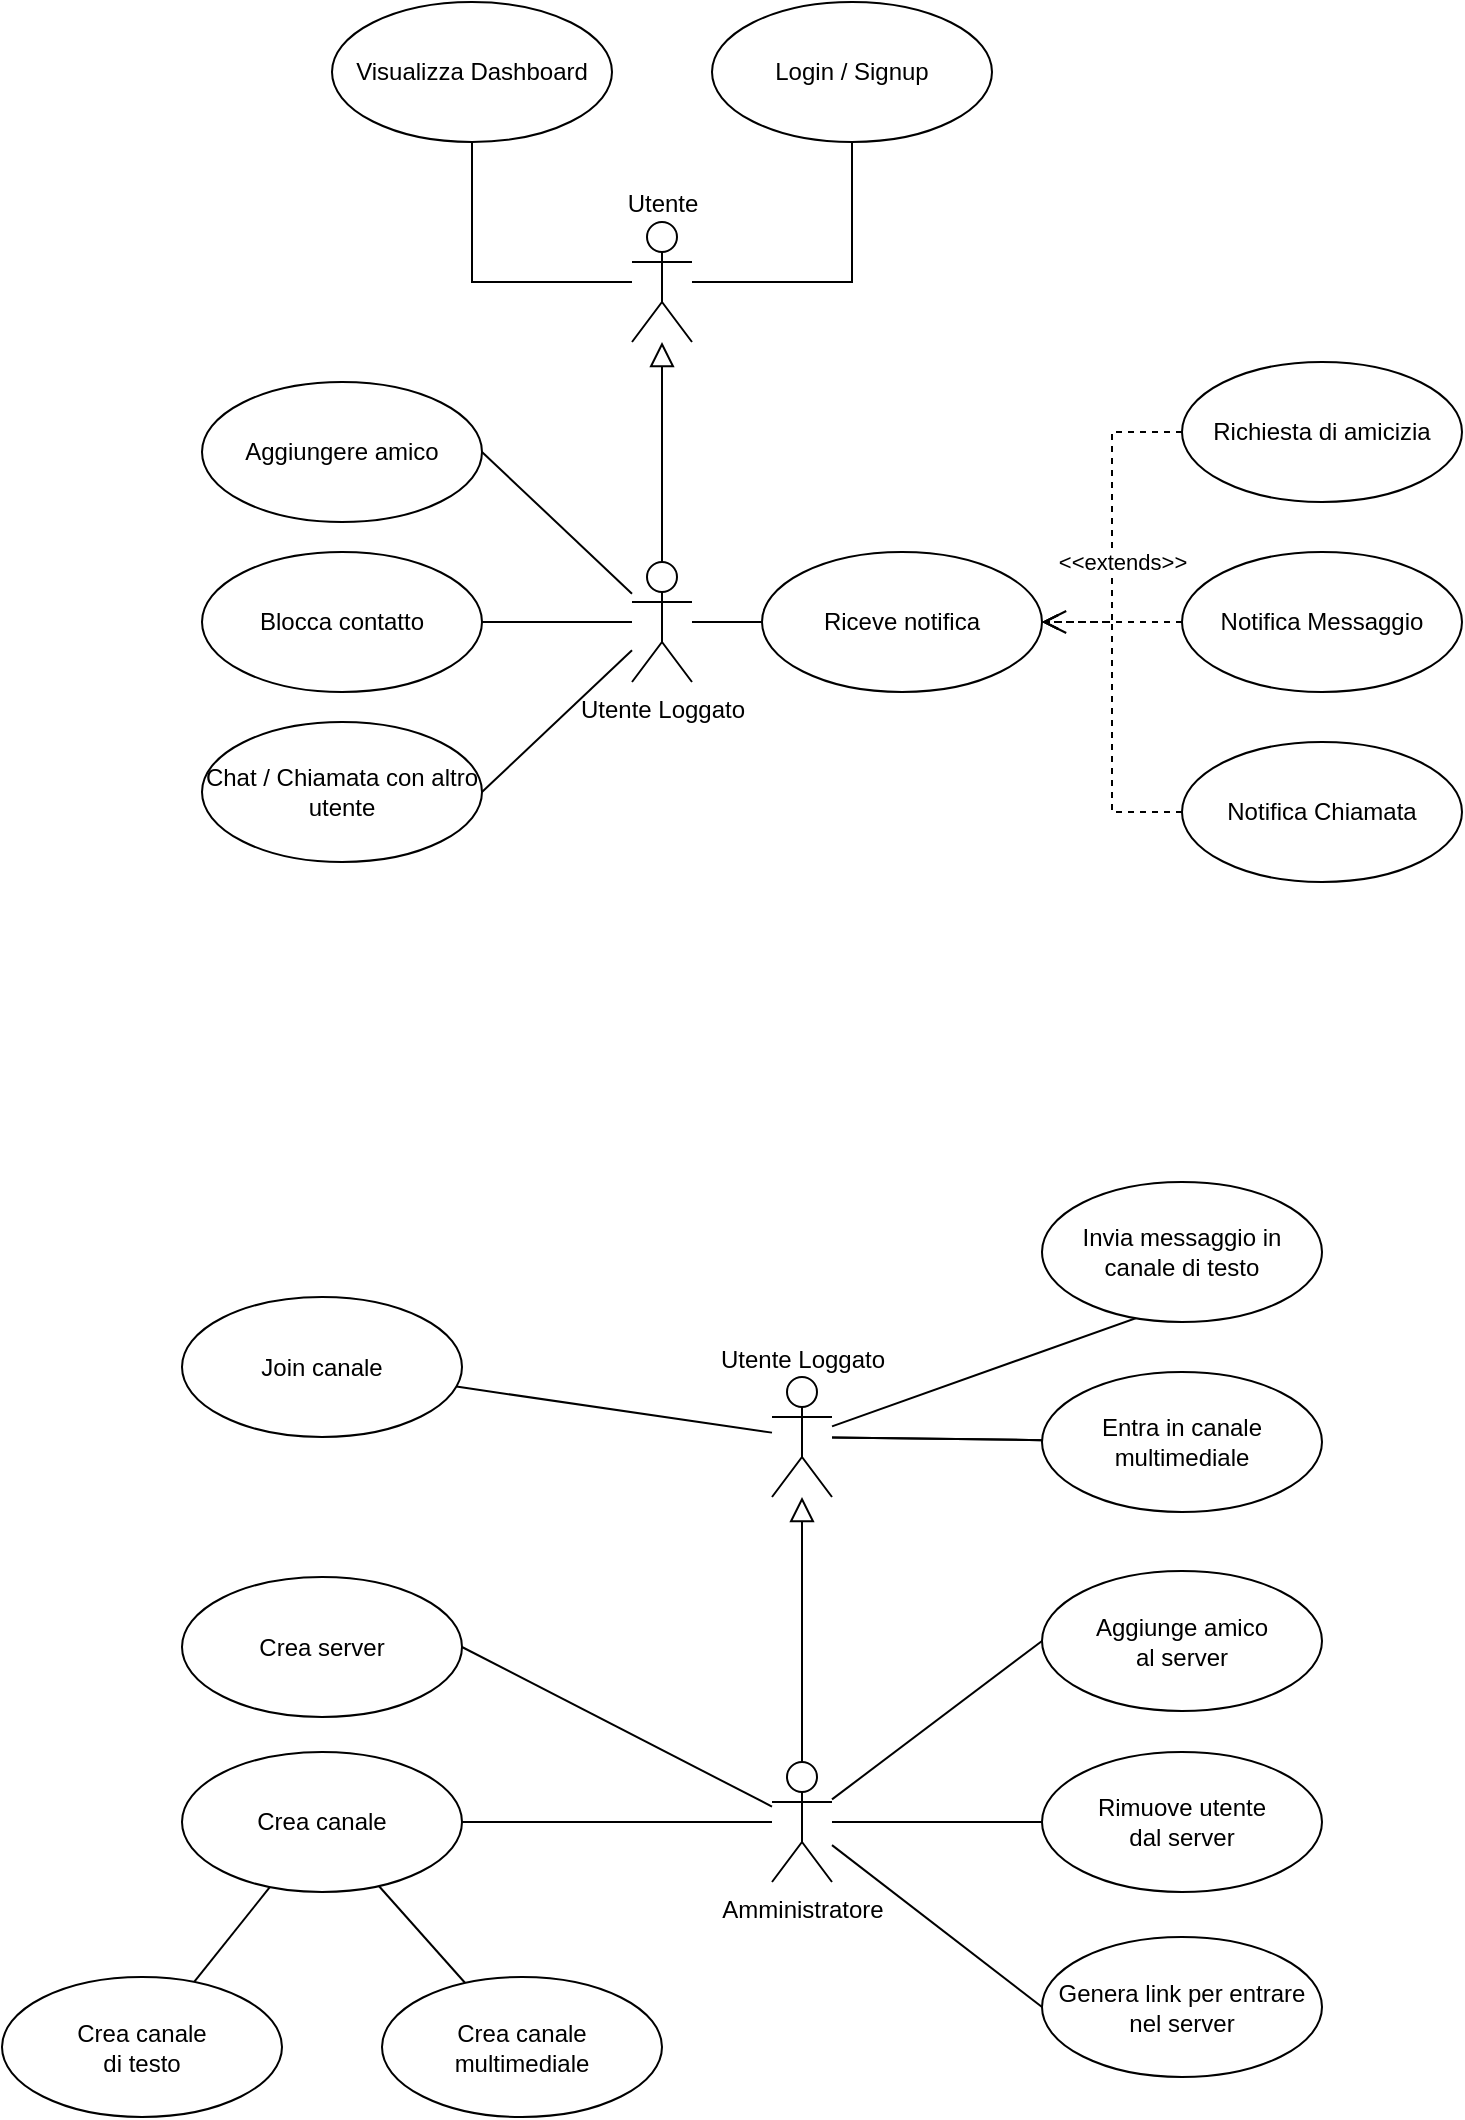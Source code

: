 <mxfile version="21.0.6" type="github">
  <diagram name="casi d&#39;uso" id="L522oNF_uNWGlUxBPbBV">
    <mxGraphModel dx="1270" dy="870" grid="1" gridSize="10" guides="1" tooltips="1" connect="1" arrows="1" fold="1" page="1" pageScale="1" pageWidth="1169" pageHeight="1654" math="0" shadow="0">
      <root>
        <mxCell id="0" />
        <mxCell id="1" parent="0" />
        <mxCell id="ZlrdZ9Rfqk7_zWv-UgOn-36" style="edgeStyle=orthogonalEdgeStyle;rounded=0;orthogonalLoop=1;jettySize=auto;html=1;strokeWidth=1;endArrow=block;endFill=0;endSize=10;" edge="1" parent="1" source="ZlrdZ9Rfqk7_zWv-UgOn-1" target="ZlrdZ9Rfqk7_zWv-UgOn-2">
          <mxGeometry relative="1" as="geometry" />
        </mxCell>
        <mxCell id="ZlrdZ9Rfqk7_zWv-UgOn-47" style="rounded=0;orthogonalLoop=1;jettySize=auto;html=1;entryX=1;entryY=0.5;entryDx=0;entryDy=0;startSize=10;endSize=10;endArrow=none;endFill=0;" edge="1" parent="1" source="ZlrdZ9Rfqk7_zWv-UgOn-1" target="ZlrdZ9Rfqk7_zWv-UgOn-17">
          <mxGeometry relative="1" as="geometry" />
        </mxCell>
        <mxCell id="ZlrdZ9Rfqk7_zWv-UgOn-48" style="rounded=0;orthogonalLoop=1;jettySize=auto;html=1;startSize=10;endSize=10;endArrow=none;endFill=0;" edge="1" parent="1" source="ZlrdZ9Rfqk7_zWv-UgOn-1" target="ZlrdZ9Rfqk7_zWv-UgOn-18">
          <mxGeometry relative="1" as="geometry" />
        </mxCell>
        <mxCell id="ZlrdZ9Rfqk7_zWv-UgOn-49" style="rounded=0;orthogonalLoop=1;jettySize=auto;html=1;entryX=1;entryY=0.5;entryDx=0;entryDy=0;startSize=10;endSize=10;endArrow=none;endFill=0;" edge="1" parent="1" source="ZlrdZ9Rfqk7_zWv-UgOn-1" target="ZlrdZ9Rfqk7_zWv-UgOn-19">
          <mxGeometry relative="1" as="geometry" />
        </mxCell>
        <mxCell id="ZlrdZ9Rfqk7_zWv-UgOn-50" style="edgeStyle=orthogonalEdgeStyle;rounded=0;orthogonalLoop=1;jettySize=auto;html=1;startSize=10;endSize=10;endArrow=none;endFill=0;" edge="1" parent="1" source="ZlrdZ9Rfqk7_zWv-UgOn-1" target="ZlrdZ9Rfqk7_zWv-UgOn-20">
          <mxGeometry relative="1" as="geometry" />
        </mxCell>
        <mxCell id="ZlrdZ9Rfqk7_zWv-UgOn-1" value="Utente Loggato" style="shape=umlActor;verticalLabelPosition=bottom;verticalAlign=top;html=1;outlineConnect=0;" vertex="1" parent="1">
          <mxGeometry x="475" y="350" width="30" height="60" as="geometry" />
        </mxCell>
        <mxCell id="ZlrdZ9Rfqk7_zWv-UgOn-11" style="edgeStyle=orthogonalEdgeStyle;rounded=0;orthogonalLoop=1;jettySize=auto;html=1;startSize=10;endSize=10;endArrow=none;endFill=0;" edge="1" parent="1" source="ZlrdZ9Rfqk7_zWv-UgOn-2" target="ZlrdZ9Rfqk7_zWv-UgOn-9">
          <mxGeometry relative="1" as="geometry" />
        </mxCell>
        <mxCell id="ZlrdZ9Rfqk7_zWv-UgOn-13" style="edgeStyle=orthogonalEdgeStyle;rounded=0;orthogonalLoop=1;jettySize=auto;html=1;entryX=0.5;entryY=1;entryDx=0;entryDy=0;startSize=10;endSize=10;endArrow=none;endFill=0;" edge="1" parent="1" source="ZlrdZ9Rfqk7_zWv-UgOn-2" target="ZlrdZ9Rfqk7_zWv-UgOn-8">
          <mxGeometry relative="1" as="geometry" />
        </mxCell>
        <mxCell id="ZlrdZ9Rfqk7_zWv-UgOn-8" value="Visualizza Dashboard" style="ellipse;whiteSpace=wrap;html=1;" vertex="1" parent="1">
          <mxGeometry x="325" y="70" width="140" height="70" as="geometry" />
        </mxCell>
        <mxCell id="ZlrdZ9Rfqk7_zWv-UgOn-9" value="Login / Signup" style="ellipse;whiteSpace=wrap;html=1;" vertex="1" parent="1">
          <mxGeometry x="515" y="70" width="140" height="70" as="geometry" />
        </mxCell>
        <mxCell id="ZlrdZ9Rfqk7_zWv-UgOn-2" value="Utente" style="shape=umlActor;verticalLabelPosition=top;verticalAlign=bottom;html=1;outlineConnect=0;horizontal=1;labelPosition=center;align=center;" vertex="1" parent="1">
          <mxGeometry x="475" y="180" width="30" height="60" as="geometry" />
        </mxCell>
        <mxCell id="ZlrdZ9Rfqk7_zWv-UgOn-17" value="Aggiungere amico" style="ellipse;whiteSpace=wrap;html=1;" vertex="1" parent="1">
          <mxGeometry x="260" y="260" width="140" height="70" as="geometry" />
        </mxCell>
        <mxCell id="ZlrdZ9Rfqk7_zWv-UgOn-18" value="Blocca contatto" style="ellipse;whiteSpace=wrap;html=1;" vertex="1" parent="1">
          <mxGeometry x="260" y="345" width="140" height="70" as="geometry" />
        </mxCell>
        <mxCell id="ZlrdZ9Rfqk7_zWv-UgOn-19" value="Chat / Chiamata con altro utente" style="ellipse;whiteSpace=wrap;html=1;" vertex="1" parent="1">
          <mxGeometry x="260" y="430" width="140" height="70" as="geometry" />
        </mxCell>
        <mxCell id="ZlrdZ9Rfqk7_zWv-UgOn-20" value="Riceve notifica" style="ellipse;whiteSpace=wrap;html=1;" vertex="1" parent="1">
          <mxGeometry x="540" y="345" width="140" height="70" as="geometry" />
        </mxCell>
        <mxCell id="ZlrdZ9Rfqk7_zWv-UgOn-66" style="edgeStyle=orthogonalEdgeStyle;rounded=0;orthogonalLoop=1;jettySize=auto;html=1;endArrow=open;endFill=0;dashed=1;endSize=10;" edge="1" parent="1" source="ZlrdZ9Rfqk7_zWv-UgOn-26" target="ZlrdZ9Rfqk7_zWv-UgOn-20">
          <mxGeometry relative="1" as="geometry" />
        </mxCell>
        <mxCell id="ZlrdZ9Rfqk7_zWv-UgOn-26" value="Notifica Messaggio" style="ellipse;whiteSpace=wrap;html=1;" vertex="1" parent="1">
          <mxGeometry x="750" y="345" width="140" height="70" as="geometry" />
        </mxCell>
        <mxCell id="ZlrdZ9Rfqk7_zWv-UgOn-68" style="edgeStyle=orthogonalEdgeStyle;rounded=0;orthogonalLoop=1;jettySize=auto;html=1;entryX=1;entryY=0.5;entryDx=0;entryDy=0;endArrow=open;endFill=0;dashed=1;" edge="1" parent="1" source="ZlrdZ9Rfqk7_zWv-UgOn-27" target="ZlrdZ9Rfqk7_zWv-UgOn-20">
          <mxGeometry relative="1" as="geometry" />
        </mxCell>
        <mxCell id="ZlrdZ9Rfqk7_zWv-UgOn-27" value="Notifica Chiamata" style="ellipse;whiteSpace=wrap;html=1;" vertex="1" parent="1">
          <mxGeometry x="750" y="440" width="140" height="70" as="geometry" />
        </mxCell>
        <mxCell id="ZlrdZ9Rfqk7_zWv-UgOn-67" style="edgeStyle=orthogonalEdgeStyle;rounded=0;orthogonalLoop=1;jettySize=auto;html=1;entryX=1;entryY=0.5;entryDx=0;entryDy=0;endArrow=open;endFill=0;dashed=1;" edge="1" parent="1" source="ZlrdZ9Rfqk7_zWv-UgOn-28" target="ZlrdZ9Rfqk7_zWv-UgOn-20">
          <mxGeometry relative="1" as="geometry" />
        </mxCell>
        <mxCell id="ZlrdZ9Rfqk7_zWv-UgOn-69" value="&amp;lt;&amp;lt;extends&amp;gt;&amp;gt;" style="edgeLabel;html=1;align=center;verticalAlign=middle;resizable=0;points=[];" vertex="1" connectable="0" parent="ZlrdZ9Rfqk7_zWv-UgOn-67">
          <mxGeometry x="0.624" y="-3" relative="1" as="geometry">
            <mxPoint x="9" y="-27" as="offset" />
          </mxGeometry>
        </mxCell>
        <mxCell id="ZlrdZ9Rfqk7_zWv-UgOn-28" value="Richiesta di amicizia" style="ellipse;whiteSpace=wrap;html=1;" vertex="1" parent="1">
          <mxGeometry x="750" y="250" width="140" height="70" as="geometry" />
        </mxCell>
        <mxCell id="ZlrdZ9Rfqk7_zWv-UgOn-54" style="edgeStyle=orthogonalEdgeStyle;rounded=0;orthogonalLoop=1;jettySize=auto;html=1;endArrow=block;endFill=0;endSize=10;" edge="1" parent="1" source="ZlrdZ9Rfqk7_zWv-UgOn-33" target="ZlrdZ9Rfqk7_zWv-UgOn-43">
          <mxGeometry relative="1" as="geometry" />
        </mxCell>
        <mxCell id="ZlrdZ9Rfqk7_zWv-UgOn-77" style="rounded=0;orthogonalLoop=1;jettySize=auto;html=1;endArrow=none;endFill=0;" edge="1" parent="1" source="ZlrdZ9Rfqk7_zWv-UgOn-33" target="ZlrdZ9Rfqk7_zWv-UgOn-57">
          <mxGeometry relative="1" as="geometry" />
        </mxCell>
        <mxCell id="ZlrdZ9Rfqk7_zWv-UgOn-80" style="rounded=0;orthogonalLoop=1;jettySize=auto;html=1;entryX=1;entryY=0.5;entryDx=0;entryDy=0;endArrow=none;endFill=0;" edge="1" parent="1" source="ZlrdZ9Rfqk7_zWv-UgOn-33" target="ZlrdZ9Rfqk7_zWv-UgOn-58">
          <mxGeometry relative="1" as="geometry" />
        </mxCell>
        <mxCell id="ZlrdZ9Rfqk7_zWv-UgOn-83" style="rounded=0;orthogonalLoop=1;jettySize=auto;html=1;entryX=0;entryY=0.5;entryDx=0;entryDy=0;endArrow=none;endFill=0;" edge="1" parent="1" source="ZlrdZ9Rfqk7_zWv-UgOn-33" target="ZlrdZ9Rfqk7_zWv-UgOn-40">
          <mxGeometry relative="1" as="geometry" />
        </mxCell>
        <mxCell id="ZlrdZ9Rfqk7_zWv-UgOn-84" style="rounded=0;orthogonalLoop=1;jettySize=auto;html=1;endArrow=none;endFill=0;" edge="1" parent="1" source="ZlrdZ9Rfqk7_zWv-UgOn-33" target="ZlrdZ9Rfqk7_zWv-UgOn-56">
          <mxGeometry relative="1" as="geometry" />
        </mxCell>
        <mxCell id="ZlrdZ9Rfqk7_zWv-UgOn-85" style="rounded=0;orthogonalLoop=1;jettySize=auto;html=1;entryX=0;entryY=0.5;entryDx=0;entryDy=0;endArrow=none;endFill=0;" edge="1" parent="1" source="ZlrdZ9Rfqk7_zWv-UgOn-33" target="ZlrdZ9Rfqk7_zWv-UgOn-70">
          <mxGeometry relative="1" as="geometry" />
        </mxCell>
        <mxCell id="ZlrdZ9Rfqk7_zWv-UgOn-33" value="Amministratore" style="shape=umlActor;verticalLabelPosition=bottom;verticalAlign=top;html=1;outlineConnect=0;horizontal=1;labelPosition=center;align=center;" vertex="1" parent="1">
          <mxGeometry x="545" y="950" width="30" height="60" as="geometry" />
        </mxCell>
        <mxCell id="ZlrdZ9Rfqk7_zWv-UgOn-40" value="Aggiunge amico&lt;br&gt;al server" style="ellipse;whiteSpace=wrap;html=1;" vertex="1" parent="1">
          <mxGeometry x="680" y="854.5" width="140" height="70" as="geometry" />
        </mxCell>
        <mxCell id="ZlrdZ9Rfqk7_zWv-UgOn-76" style="rounded=0;orthogonalLoop=1;jettySize=auto;html=1;endArrow=none;endFill=0;" edge="1" parent="1" source="ZlrdZ9Rfqk7_zWv-UgOn-43" target="ZlrdZ9Rfqk7_zWv-UgOn-74">
          <mxGeometry relative="1" as="geometry" />
        </mxCell>
        <mxCell id="ZlrdZ9Rfqk7_zWv-UgOn-82" style="rounded=0;orthogonalLoop=1;jettySize=auto;html=1;entryX=1;entryY=0.5;entryDx=0;entryDy=0;endArrow=none;endFill=0;" edge="1" parent="1" source="ZlrdZ9Rfqk7_zWv-UgOn-43" target="ZlrdZ9Rfqk7_zWv-UgOn-73">
          <mxGeometry relative="1" as="geometry" />
        </mxCell>
        <mxCell id="ZlrdZ9Rfqk7_zWv-UgOn-87" style="rounded=0;orthogonalLoop=1;jettySize=auto;html=1;endArrow=none;endFill=0;" edge="1" parent="1" source="ZlrdZ9Rfqk7_zWv-UgOn-43" target="ZlrdZ9Rfqk7_zWv-UgOn-86">
          <mxGeometry relative="1" as="geometry" />
        </mxCell>
        <mxCell id="ZlrdZ9Rfqk7_zWv-UgOn-43" value="Utente Loggato" style="shape=umlActor;verticalLabelPosition=top;verticalAlign=bottom;html=1;outlineConnect=0;labelPosition=center;align=center;" vertex="1" parent="1">
          <mxGeometry x="545" y="757.5" width="30" height="60" as="geometry" />
        </mxCell>
        <mxCell id="ZlrdZ9Rfqk7_zWv-UgOn-56" value="Rimuove utente&lt;br&gt;dal server" style="ellipse;whiteSpace=wrap;html=1;" vertex="1" parent="1">
          <mxGeometry x="680" y="945" width="140" height="70" as="geometry" />
        </mxCell>
        <mxCell id="ZlrdZ9Rfqk7_zWv-UgOn-57" value="Crea canale" style="ellipse;whiteSpace=wrap;html=1;" vertex="1" parent="1">
          <mxGeometry x="250" y="945" width="140" height="70" as="geometry" />
        </mxCell>
        <mxCell id="ZlrdZ9Rfqk7_zWv-UgOn-58" value="Crea server" style="ellipse;whiteSpace=wrap;html=1;" vertex="1" parent="1">
          <mxGeometry x="250" y="857.5" width="140" height="70" as="geometry" />
        </mxCell>
        <mxCell id="ZlrdZ9Rfqk7_zWv-UgOn-70" value="Genera link per entrare nel server" style="ellipse;whiteSpace=wrap;html=1;" vertex="1" parent="1">
          <mxGeometry x="680" y="1037.5" width="140" height="70" as="geometry" />
        </mxCell>
        <mxCell id="ZlrdZ9Rfqk7_zWv-UgOn-78" style="rounded=0;orthogonalLoop=1;jettySize=auto;html=1;endArrow=none;endFill=0;" edge="1" parent="1" source="ZlrdZ9Rfqk7_zWv-UgOn-71" target="ZlrdZ9Rfqk7_zWv-UgOn-57">
          <mxGeometry relative="1" as="geometry" />
        </mxCell>
        <mxCell id="ZlrdZ9Rfqk7_zWv-UgOn-71" value="Crea canale&lt;br&gt;di testo" style="ellipse;whiteSpace=wrap;html=1;" vertex="1" parent="1">
          <mxGeometry x="160" y="1057.5" width="140" height="70" as="geometry" />
        </mxCell>
        <mxCell id="ZlrdZ9Rfqk7_zWv-UgOn-79" style="rounded=0;orthogonalLoop=1;jettySize=auto;html=1;endArrow=none;endFill=0;" edge="1" parent="1" source="ZlrdZ9Rfqk7_zWv-UgOn-72" target="ZlrdZ9Rfqk7_zWv-UgOn-57">
          <mxGeometry relative="1" as="geometry" />
        </mxCell>
        <mxCell id="ZlrdZ9Rfqk7_zWv-UgOn-72" value="Crea canale&lt;br&gt;multimediale" style="ellipse;whiteSpace=wrap;html=1;" vertex="1" parent="1">
          <mxGeometry x="350" y="1057.5" width="140" height="70" as="geometry" />
        </mxCell>
        <mxCell id="ZlrdZ9Rfqk7_zWv-UgOn-73" value="Invia messaggio in canale di testo" style="ellipse;whiteSpace=wrap;html=1;" vertex="1" parent="1">
          <mxGeometry x="680" y="660" width="140" height="70" as="geometry" />
        </mxCell>
        <mxCell id="ZlrdZ9Rfqk7_zWv-UgOn-81" value="" style="rounded=0;orthogonalLoop=1;jettySize=auto;html=1;endArrow=none;endFill=0;" edge="1" parent="1" source="ZlrdZ9Rfqk7_zWv-UgOn-43" target="ZlrdZ9Rfqk7_zWv-UgOn-74">
          <mxGeometry relative="1" as="geometry">
            <mxPoint x="545" y="787.5" as="sourcePoint" />
            <mxPoint x="380" y="737.5" as="targetPoint" />
          </mxGeometry>
        </mxCell>
        <mxCell id="ZlrdZ9Rfqk7_zWv-UgOn-74" value="Entra in canale multimediale" style="ellipse;whiteSpace=wrap;html=1;" vertex="1" parent="1">
          <mxGeometry x="680" y="755" width="140" height="70" as="geometry" />
        </mxCell>
        <mxCell id="ZlrdZ9Rfqk7_zWv-UgOn-86" value="Join canale" style="ellipse;whiteSpace=wrap;html=1;" vertex="1" parent="1">
          <mxGeometry x="250" y="717.5" width="140" height="70" as="geometry" />
        </mxCell>
      </root>
    </mxGraphModel>
  </diagram>
</mxfile>
